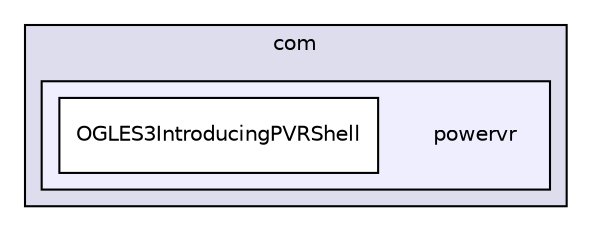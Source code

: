 digraph "PVR/SDK_3.4/Examples/Beginner/02_IntroducingPVRShell/OGLES3/Build/Android/src/com/powervr" {
  compound=true
  node [ fontsize="10", fontname="Helvetica"];
  edge [ labelfontsize="10", labelfontname="Helvetica"];
  subgraph clusterdir_e786e39798554ffa7534650219b1a810 {
    graph [ bgcolor="#ddddee", pencolor="black", label="com" fontname="Helvetica", fontsize="10", URL="dir_e786e39798554ffa7534650219b1a810.html"]
  subgraph clusterdir_55fc96d475534e8c4ff03fadb520191a {
    graph [ bgcolor="#eeeeff", pencolor="black", label="" URL="dir_55fc96d475534e8c4ff03fadb520191a.html"];
    dir_55fc96d475534e8c4ff03fadb520191a [shape=plaintext label="powervr"];
    dir_7c9bbb96fd65ff81513179ee48f9ce6c [shape=box label="OGLES3IntroducingPVRShell" color="black" fillcolor="white" style="filled" URL="dir_7c9bbb96fd65ff81513179ee48f9ce6c.html"];
  }
  }
}
